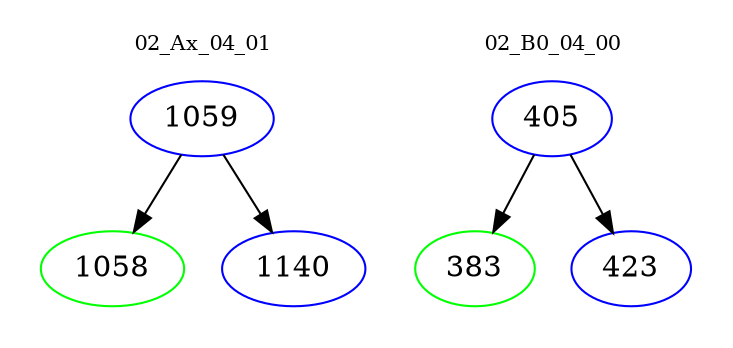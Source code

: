 digraph{
subgraph cluster_0 {
color = white
label = "02_Ax_04_01";
fontsize=10;
T0_1059 [label="1059", color="blue"]
T0_1059 -> T0_1058 [color="black"]
T0_1058 [label="1058", color="green"]
T0_1059 -> T0_1140 [color="black"]
T0_1140 [label="1140", color="blue"]
}
subgraph cluster_1 {
color = white
label = "02_B0_04_00";
fontsize=10;
T1_405 [label="405", color="blue"]
T1_405 -> T1_383 [color="black"]
T1_383 [label="383", color="green"]
T1_405 -> T1_423 [color="black"]
T1_423 [label="423", color="blue"]
}
}
